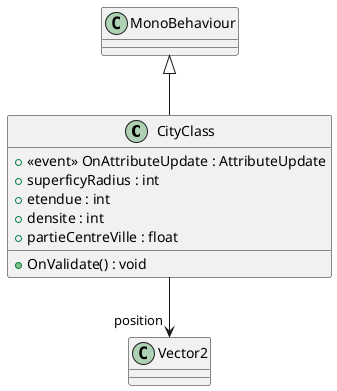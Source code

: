 @startuml CityClass
class CityClass {
    +  <<event>> OnAttributeUpdate : AttributeUpdate
    + superficyRadius : int
    + etendue : int
    + densite : int
    + partieCentreVille : float
    + OnValidate() : void
}
MonoBehaviour <|-- CityClass
CityClass --> "position" Vector2
@enduml
